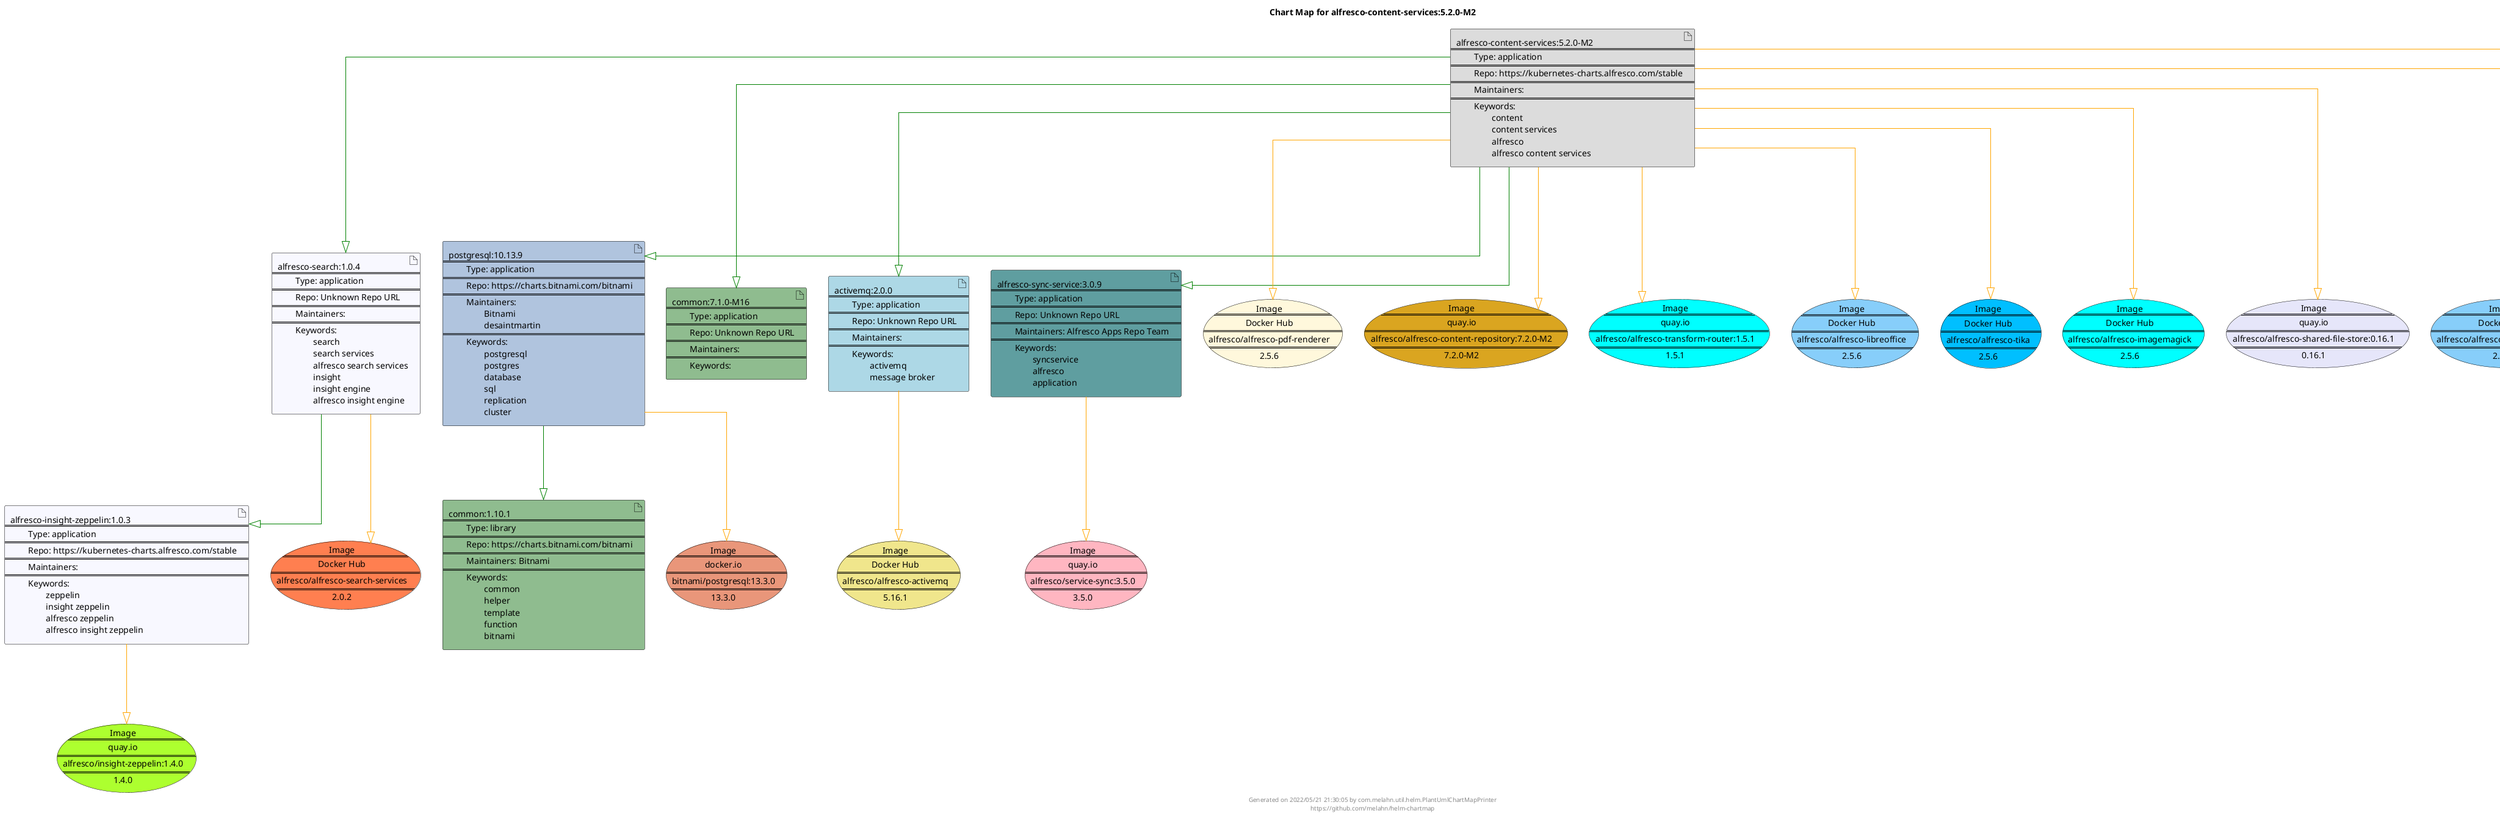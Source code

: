 @startuml
skinparam linetype ortho
skinparam backgroundColor white
skinparam usecaseBorderColor black
skinparam usecaseArrowColor LightSlateGray
skinparam artifactBorderColor black
skinparam artifactArrowColor LightSlateGray

title Chart Map for alfresco-content-services:5.2.0-M2

'There are 8 referenced Helm Charts
artifact "alfresco-content-services:5.2.0-M2\n====\n\tType: application\n====\n\tRepo: https://kubernetes-charts.alfresco.com/stable\n====\n\tMaintainers: \n====\n\tKeywords: \n\t\tcontent\n\t\tcontent services\n\t\talfresco\n\t\talfresco content services" as alfresco_content_services_5_2_0_M2 #Gainsboro
artifact "alfresco-insight-zeppelin:1.0.3\n====\n\tType: application\n====\n\tRepo: https://kubernetes-charts.alfresco.com/stable\n====\n\tMaintainers: \n====\n\tKeywords: \n\t\tzeppelin\n\t\tinsight zeppelin\n\t\talfresco zeppelin\n\t\talfresco insight zeppelin" as alfresco_insight_zeppelin_1_0_3 #GhostWhite
artifact "alfresco-search:1.0.4\n====\n\tType: application\n====\n\tRepo: Unknown Repo URL\n====\n\tMaintainers: \n====\n\tKeywords: \n\t\tsearch\n\t\tsearch services\n\t\talfresco search services\n\t\tinsight\n\t\tinsight engine\n\t\talfresco insight engine" as alfresco_search_1_0_4 #GhostWhite
artifact "postgresql:10.13.9\n====\n\tType: application\n====\n\tRepo: https://charts.bitnami.com/bitnami\n====\n\tMaintainers: \n\t\tBitnami\n\t\tdesaintmartin\n====\n\tKeywords: \n\t\tpostgresql\n\t\tpostgres\n\t\tdatabase\n\t\tsql\n\t\treplication\n\t\tcluster" as postgresql_10_13_9 #LightSteelBlue
artifact "common:7.1.0-M16\n====\n\tType: application\n====\n\tRepo: Unknown Repo URL\n====\n\tMaintainers: \n====\n\tKeywords: " as common_7_1_0_M16 #DarkSeaGreen
artifact "common:1.10.1\n====\n\tType: library\n====\n\tRepo: https://charts.bitnami.com/bitnami\n====\n\tMaintainers: Bitnami\n====\n\tKeywords: \n\t\tcommon\n\t\thelper\n\t\ttemplate\n\t\tfunction\n\t\tbitnami" as common_1_10_1 #DarkSeaGreen
artifact "activemq:2.0.0\n====\n\tType: application\n====\n\tRepo: Unknown Repo URL\n====\n\tMaintainers: \n====\n\tKeywords: \n\t\tactivemq\n\t\tmessage broker" as activemq_2_0_0 #LightBlue
artifact "alfresco-sync-service:3.0.9\n====\n\tType: application\n====\n\tRepo: Unknown Repo URL\n====\n\tMaintainers: Alfresco Apps Repo Team\n====\n\tKeywords: \n\t\tsyncservice\n\t\talfresco\n\t\tapplication" as alfresco_sync_service_3_0_9 #CadetBlue

'There are 14 referenced Docker Images
usecase "Image\n====\nDocker Hub\n====\nalfresco/alfresco-pdf-renderer\n====\n2.5.6" as alfresco_alfresco_pdf_renderer_2_5_6 #Cornsilk
usecase "Image\n====\nquay.io\n====\nalfresco/alfresco-content-repository:7.2.0-M2\n====\n7.2.0-M2" as quay_io_alfresco_alfresco_content_repository_7_2_0_M2 #GoldenRod
usecase "Image\n====\nDocker Hub\n====\nalfresco/alfresco-search-services\n====\n2.0.2" as alfresco_alfresco_search_services_2_0_2 #Coral
usecase "Image\n====\nquay.io\n====\nalfresco/alfresco-transform-router:1.5.1\n====\n1.5.1" as quay_io_alfresco_alfresco_transform_router_1_5_1 #Aqua
usecase "Image\n====\nDocker Hub\n====\nalfresco/alfresco-libreoffice\n====\n2.5.6" as alfresco_alfresco_libreoffice_2_5_6 #LightSkyBlue
usecase "Image\n====\nDocker Hub\n====\nalfresco/alfresco-tika\n====\n2.5.6" as alfresco_alfresco_tika_2_5_6 #DeepSkyBlue
usecase "Image\n====\ndocker.io\n====\nbitnami/postgresql:13.3.0\n====\n13.3.0" as docker_io_bitnami_postgresql_13_3_0 #DarkSalmon
usecase "Image\n====\nDocker Hub\n====\nalfresco/alfresco-imagemagick\n====\n2.5.6" as alfresco_alfresco_imagemagick_2_5_6 #Aqua
usecase "Image\n====\nquay.io\n====\nalfresco/alfresco-shared-file-store:0.16.1\n====\n0.16.1" as quay_io_alfresco_alfresco_shared_file_store_0_16_1 #Lavender
usecase "Image\n====\nquay.io\n====\nalfresco/insight-zeppelin:1.4.0\n====\n1.4.0" as quay_io_alfresco_insight_zeppelin_1_4_0 #GreenYellow
usecase "Image\n====\nDocker Hub\n====\nalfresco/alfresco-transform-misc\n====\n2.5.6" as alfresco_alfresco_transform_misc_2_5_6 #LightSkyBlue
usecase "Image\n====\nquay.io\n====\nalfresco/service-sync:3.5.0\n====\n3.5.0" as quay_io_alfresco_service_sync_3_5_0 #LightPink
usecase "Image\n====\nDocker Hub\n====\nalfresco/alfresco-activemq\n====\n5.16.1" as alfresco_alfresco_activemq_5_16_1 #Khaki
usecase "Image\n====\nquay.io\n====\nalfresco/alfresco-share:7.2.0-M2\n====\n7.2.0-M2" as quay_io_alfresco_alfresco_share_7_2_0_M2 #LemonChiffon

'Chart Dependencies
alfresco_content_services_5_2_0_M2--[#green]-|>postgresql_10_13_9
postgresql_10_13_9--[#green]-|>common_1_10_1
alfresco_content_services_5_2_0_M2--[#green]-|>alfresco_sync_service_3_0_9
alfresco_content_services_5_2_0_M2--[#green]-|>alfresco_search_1_0_4
alfresco_search_1_0_4--[#green]-|>alfresco_insight_zeppelin_1_0_3
alfresco_content_services_5_2_0_M2--[#green]-|>activemq_2_0_0
alfresco_content_services_5_2_0_M2--[#green]-|>common_7_1_0_M16
alfresco_content_services_5_2_0_M2--[#orange]-|>quay_io_alfresco_alfresco_content_repository_7_2_0_M2
alfresco_content_services_5_2_0_M2--[#orange]-|>alfresco_alfresco_imagemagick_2_5_6
alfresco_content_services_5_2_0_M2--[#orange]-|>alfresco_alfresco_tika_2_5_6
alfresco_content_services_5_2_0_M2--[#orange]-|>alfresco_alfresco_libreoffice_2_5_6
alfresco_content_services_5_2_0_M2--[#orange]-|>quay_io_alfresco_alfresco_shared_file_store_0_16_1
alfresco_content_services_5_2_0_M2--[#orange]-|>alfresco_alfresco_pdf_renderer_2_5_6
alfresco_content_services_5_2_0_M2--[#orange]-|>quay_io_alfresco_alfresco_transform_router_1_5_1
alfresco_content_services_5_2_0_M2--[#orange]-|>alfresco_alfresco_transform_misc_2_5_6
alfresco_content_services_5_2_0_M2--[#orange]-|>quay_io_alfresco_alfresco_share_7_2_0_M2
alfresco_insight_zeppelin_1_0_3--[#orange]-|>quay_io_alfresco_insight_zeppelin_1_4_0
alfresco_search_1_0_4--[#orange]-|>alfresco_alfresco_search_services_2_0_2
postgresql_10_13_9--[#orange]-|>docker_io_bitnami_postgresql_13_3_0
activemq_2_0_0--[#orange]-|>alfresco_alfresco_activemq_5_16_1
alfresco_sync_service_3_0_9--[#orange]-|>quay_io_alfresco_service_sync_3_5_0

center footer Generated on 2022/05/21 21:30:05 by com.melahn.util.helm.PlantUmlChartMapPrinter\nhttps://github.com/melahn/helm-chartmap
@enduml
